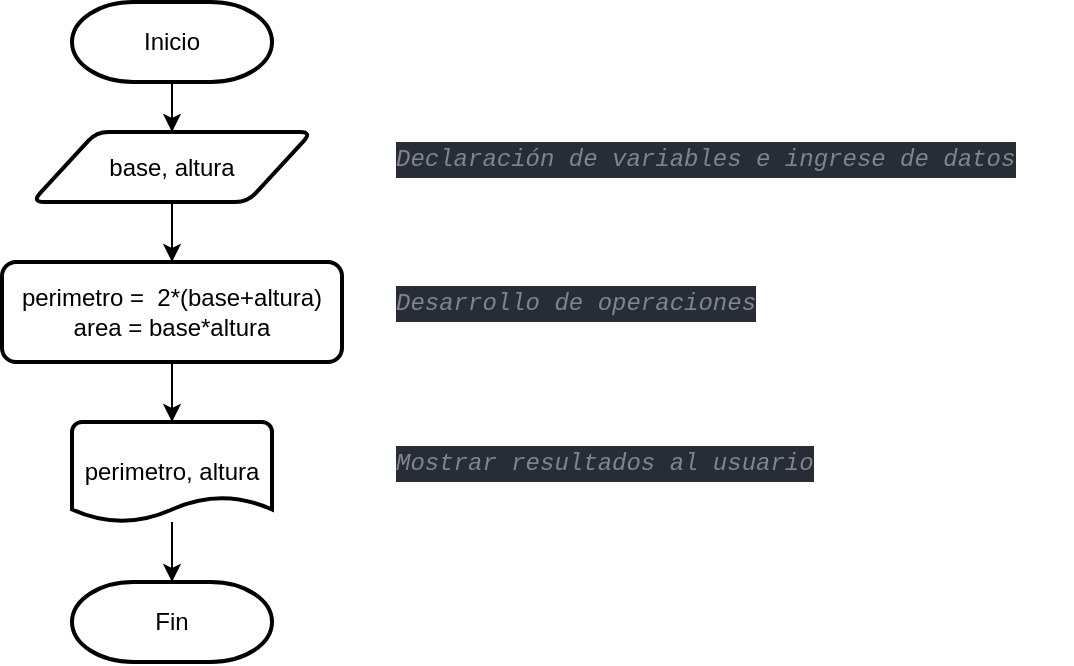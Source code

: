 <mxfile version="20.2.5" type="github">
  <diagram id="L_tbHWIZJCU_lMFcFt1y" name="Page-1">
    <mxGraphModel dx="1105" dy="597" grid="1" gridSize="10" guides="1" tooltips="1" connect="1" arrows="1" fold="1" page="1" pageScale="1" pageWidth="827" pageHeight="1169" math="0" shadow="0">
      <root>
        <mxCell id="0" />
        <mxCell id="1" parent="0" />
        <mxCell id="jJyg74rMVHNqJNfh-BaO-1" value="Inicio" style="strokeWidth=2;html=1;shape=mxgraph.flowchart.terminator;whiteSpace=wrap;" vertex="1" parent="1">
          <mxGeometry x="200" y="90" width="100" height="40" as="geometry" />
        </mxCell>
        <mxCell id="jJyg74rMVHNqJNfh-BaO-2" value="base, altura" style="shape=parallelogram;html=1;strokeWidth=2;perimeter=parallelogramPerimeter;whiteSpace=wrap;rounded=1;arcSize=12;size=0.23;" vertex="1" parent="1">
          <mxGeometry x="180" y="155" width="140" height="35" as="geometry" />
        </mxCell>
        <mxCell id="jJyg74rMVHNqJNfh-BaO-3" value="perimetro, altura" style="strokeWidth=2;html=1;shape=mxgraph.flowchart.document2;whiteSpace=wrap;size=0.25;" vertex="1" parent="1">
          <mxGeometry x="200" y="300" width="100" height="50" as="geometry" />
        </mxCell>
        <mxCell id="jJyg74rMVHNqJNfh-BaO-4" value="Fin" style="strokeWidth=2;html=1;shape=mxgraph.flowchart.terminator;whiteSpace=wrap;" vertex="1" parent="1">
          <mxGeometry x="200" y="380" width="100" height="40" as="geometry" />
        </mxCell>
        <mxCell id="jJyg74rMVHNqJNfh-BaO-5" value="" style="endArrow=classic;html=1;rounded=0;exitX=0.5;exitY=1;exitDx=0;exitDy=0;exitPerimeter=0;entryX=0.5;entryY=0;entryDx=0;entryDy=0;" edge="1" parent="1" source="jJyg74rMVHNqJNfh-BaO-1" target="jJyg74rMVHNqJNfh-BaO-2">
          <mxGeometry width="50" height="50" relative="1" as="geometry">
            <mxPoint x="226" y="360" as="sourcePoint" />
            <mxPoint x="276" y="310" as="targetPoint" />
          </mxGeometry>
        </mxCell>
        <mxCell id="jJyg74rMVHNqJNfh-BaO-6" value="" style="endArrow=classic;html=1;rounded=0;exitX=0.5;exitY=1;exitDx=0;exitDy=0;entryX=0.5;entryY=0;entryDx=0;entryDy=0;" edge="1" parent="1" source="jJyg74rMVHNqJNfh-BaO-2" target="jJyg74rMVHNqJNfh-BaO-10">
          <mxGeometry width="50" height="50" relative="1" as="geometry">
            <mxPoint x="396" y="220" as="sourcePoint" />
            <mxPoint x="250" y="240" as="targetPoint" />
          </mxGeometry>
        </mxCell>
        <mxCell id="jJyg74rMVHNqJNfh-BaO-7" value="" style="endArrow=classic;html=1;rounded=0;entryX=0.5;entryY=0;entryDx=0;entryDy=0;entryPerimeter=0;" edge="1" parent="1" source="jJyg74rMVHNqJNfh-BaO-3" target="jJyg74rMVHNqJNfh-BaO-4">
          <mxGeometry width="50" height="50" relative="1" as="geometry">
            <mxPoint x="226" y="600" as="sourcePoint" />
            <mxPoint x="256" y="420" as="targetPoint" />
          </mxGeometry>
        </mxCell>
        <mxCell id="jJyg74rMVHNqJNfh-BaO-8" value="&lt;meta charset=&quot;utf-8&quot;&gt;&lt;div style=&quot;font-style: normal; font-variant-caps: normal; font-weight: normal; letter-spacing: normal; text-align: start; text-indent: 0px; text-transform: none; word-spacing: 0px; -webkit-text-stroke-width: 0px; text-decoration: none; color: rgb(171, 178, 191); background-color: rgb(40, 44, 52); font-family: &amp;quot;Fira Code&amp;quot;, &amp;quot;Menlo for Powerline&amp;quot;, Menlo, Monaco, &amp;quot;Courier New&amp;quot;, monospace; font-size: 12px; line-height: 18px;&quot;&gt;&lt;div&gt;&lt;span style=&quot;color: rgb(127, 132, 142); font-style: italic;&quot;&gt;Declaración de variables e ingrese de datos&lt;/span&gt;&lt;/div&gt;&lt;/div&gt;" style="text;whiteSpace=wrap;html=1;" vertex="1" parent="1">
          <mxGeometry x="360" y="152.5" width="340" height="40" as="geometry" />
        </mxCell>
        <mxCell id="jJyg74rMVHNqJNfh-BaO-9" value="&lt;div style=&quot;font-style: normal; font-variant-caps: normal; font-weight: normal; letter-spacing: normal; text-align: start; text-indent: 0px; text-transform: none; word-spacing: 0px; -webkit-text-stroke-width: 0px; text-decoration: none; color: rgb(171, 178, 191); background-color: rgb(40, 44, 52); font-family: &amp;quot;Fira Code&amp;quot;, &amp;quot;Menlo for Powerline&amp;quot;, Menlo, Monaco, &amp;quot;Courier New&amp;quot;, monospace; font-size: 12px; line-height: 18px;&quot;&gt;&lt;div&gt;&lt;span style=&quot;color: rgb(127, 132, 142); font-style: italic;&quot;&gt;Mostrar resultados al usuario&lt;/span&gt;&lt;/div&gt;&lt;/div&gt;" style="text;whiteSpace=wrap;html=1;" vertex="1" parent="1">
          <mxGeometry x="360" y="305" width="240" height="40" as="geometry" />
        </mxCell>
        <mxCell id="jJyg74rMVHNqJNfh-BaO-12" style="edgeStyle=orthogonalEdgeStyle;rounded=0;orthogonalLoop=1;jettySize=auto;html=1;exitX=0.5;exitY=1;exitDx=0;exitDy=0;entryX=0.5;entryY=0;entryDx=0;entryDy=0;entryPerimeter=0;" edge="1" parent="1" source="jJyg74rMVHNqJNfh-BaO-10" target="jJyg74rMVHNqJNfh-BaO-3">
          <mxGeometry relative="1" as="geometry" />
        </mxCell>
        <mxCell id="jJyg74rMVHNqJNfh-BaO-10" value="perimetro = &amp;nbsp;2*(base+altura)&lt;br&gt;area = base*altura" style="rounded=1;whiteSpace=wrap;html=1;absoluteArcSize=1;arcSize=14;strokeWidth=2;" vertex="1" parent="1">
          <mxGeometry x="165" y="220" width="170" height="50" as="geometry" />
        </mxCell>
        <mxCell id="jJyg74rMVHNqJNfh-BaO-13" value="&lt;div style=&quot;font-style: normal; font-variant-caps: normal; font-weight: normal; letter-spacing: normal; text-align: start; text-indent: 0px; text-transform: none; word-spacing: 0px; -webkit-text-stroke-width: 0px; text-decoration: none; color: rgb(171, 178, 191); background-color: rgb(40, 44, 52); font-family: &amp;quot;Fira Code&amp;quot;, &amp;quot;Menlo for Powerline&amp;quot;, Menlo, Monaco, &amp;quot;Courier New&amp;quot;, monospace; font-size: 12px; line-height: 18px;&quot;&gt;&lt;div&gt;&lt;span style=&quot;color: rgb(127, 132, 142); font-style: italic;&quot;&gt;Desarrollo de operaciones&lt;/span&gt;&lt;/div&gt;&lt;/div&gt;" style="text;whiteSpace=wrap;html=1;" vertex="1" parent="1">
          <mxGeometry x="360" y="225" width="210" height="40" as="geometry" />
        </mxCell>
      </root>
    </mxGraphModel>
  </diagram>
</mxfile>
